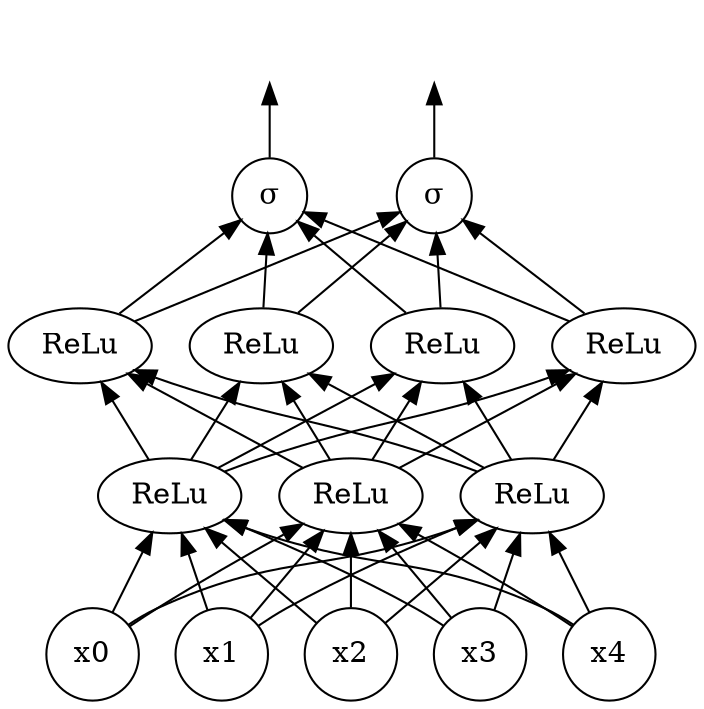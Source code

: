 digraph FeedForward {
    node [shape = oval] 6 7 8 10 11 12 13;
    node [shape = none] 19 20;
    node [shape = circle];
    rankdir=BT;
    
    0 [label="x4"];
    1 [label="x0"];
    2 [label="x1"];
    3 [label="x2"];
    4 [label="x3"];
    
    6 [label="ReLu"];
    7 [label="ReLu"];
    8 [label="ReLu"];
    
    10 [label="ReLu"];
    11 [label="ReLu"];
    12 [label="ReLu"];
    13 [label="ReLu"];
    
    15 [label="σ"];
    16 [label="σ"];
    
    19 [label=" "];
    20 [label=" "];
    
	0 -> 6;
	0 -> 7;
	0 -> 8;
	
	1 -> 6;
	1 -> 7;
	1 -> 8;
	
	2 -> 6;
	2 -> 7;
	2 -> 8;
	
	3 -> 6;
	3 -> 7;
	3 -> 8;
	
	4 -> 6;
	4 -> 7;
	4 -> 8;
	
	6 -> 10;
	6 -> 11;
	6 -> 12;
    6 -> 13;
    
    7 -> 10;
	7 -> 11;
	7 -> 12;
    7 -> 13;
    
    8 -> 10;
	8 -> 11;
	8 -> 12;
    8 -> 13;
    
    10 -> 15;
    10 -> 16;
    
    11 -> 15;
    11 -> 16;
    
    12 -> 15;
    12 -> 16;
    
    13 -> 15;
    13 -> 16;
    
    15 -> 19;
    
    16 -> 20;
}
